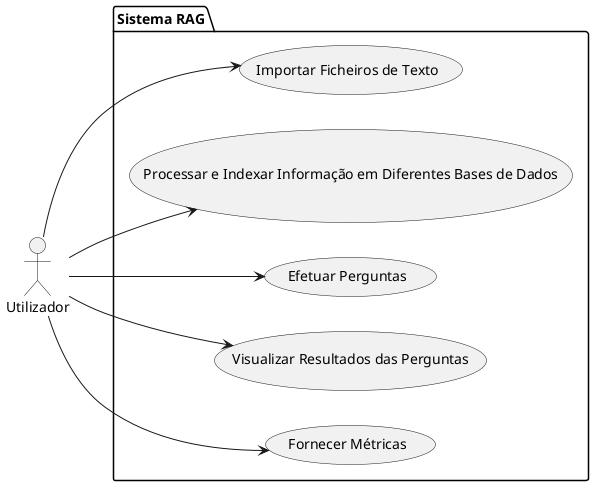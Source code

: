 @startuml
'title Diagrama de Casos de Uso
left to right direction
actor Utilizador as user

package "Sistema RAG" {
    usecase "Importar Ficheiros de Texto" as UC1
    usecase "Processar e Indexar Informação em Diferentes Bases de Dados" as UC2
    usecase "Efetuar Perguntas" as UC3
    usecase "Visualizar Resultados das Perguntas" as UC4
    usecase "Fornecer Métricas" as UC5
}

user --> UC1
user --> UC2
user --> UC3
user --> UC4
user --> UC5

@enduml
